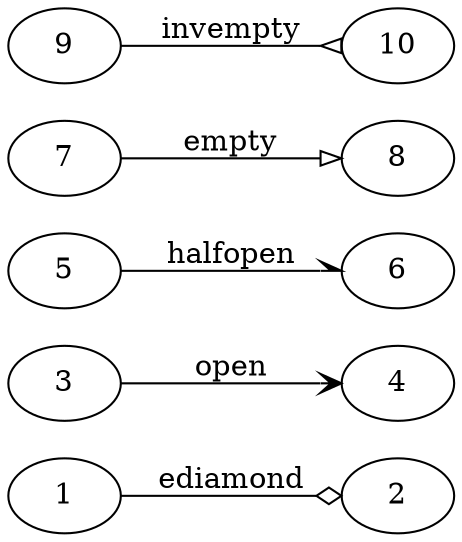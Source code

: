 /*******************************************************************************
 * Copyright (c) 2015 itemis AG and others.
 *
 * All rights reserved. This program and the accompanying materials
 * are made available under the terms of the Eclipse Public License v1.0
 * which accompanies this distribution, and is available at
 * http://www.eclipse.org/legal/epl-v10.html
 *
 * Contributors:
 *       Tamas Miklossy  (itemis AG) - Initial text 
 *******************************************************************************/
 
/* 
 * The ArrowShapes_Deprecated directed graph represents the deprecated arrow shapes 
 * which can not be expressed by the arrow shape sub-grammar.
 */
digraph ArrowShapes_Deprecated {
	 rankdir=LR
     1-> 2[arrowhead=ediamond, label="ediamond"] // deprecated, use odiamond instead
     3-> 4[arrowhead=open,     label="open"    ] // deprecated, use vee instead
     5-> 6[arrowhead=halfopen, label="halfopen"] // deprecated, use lvee instead
     7-> 8[arrowhead=empty,    label="empty"   ] // deprecated, use onormal instead     
     9->10[arrowhead=invempty, label="invempty"] // deprecated, use oinv instead
}
